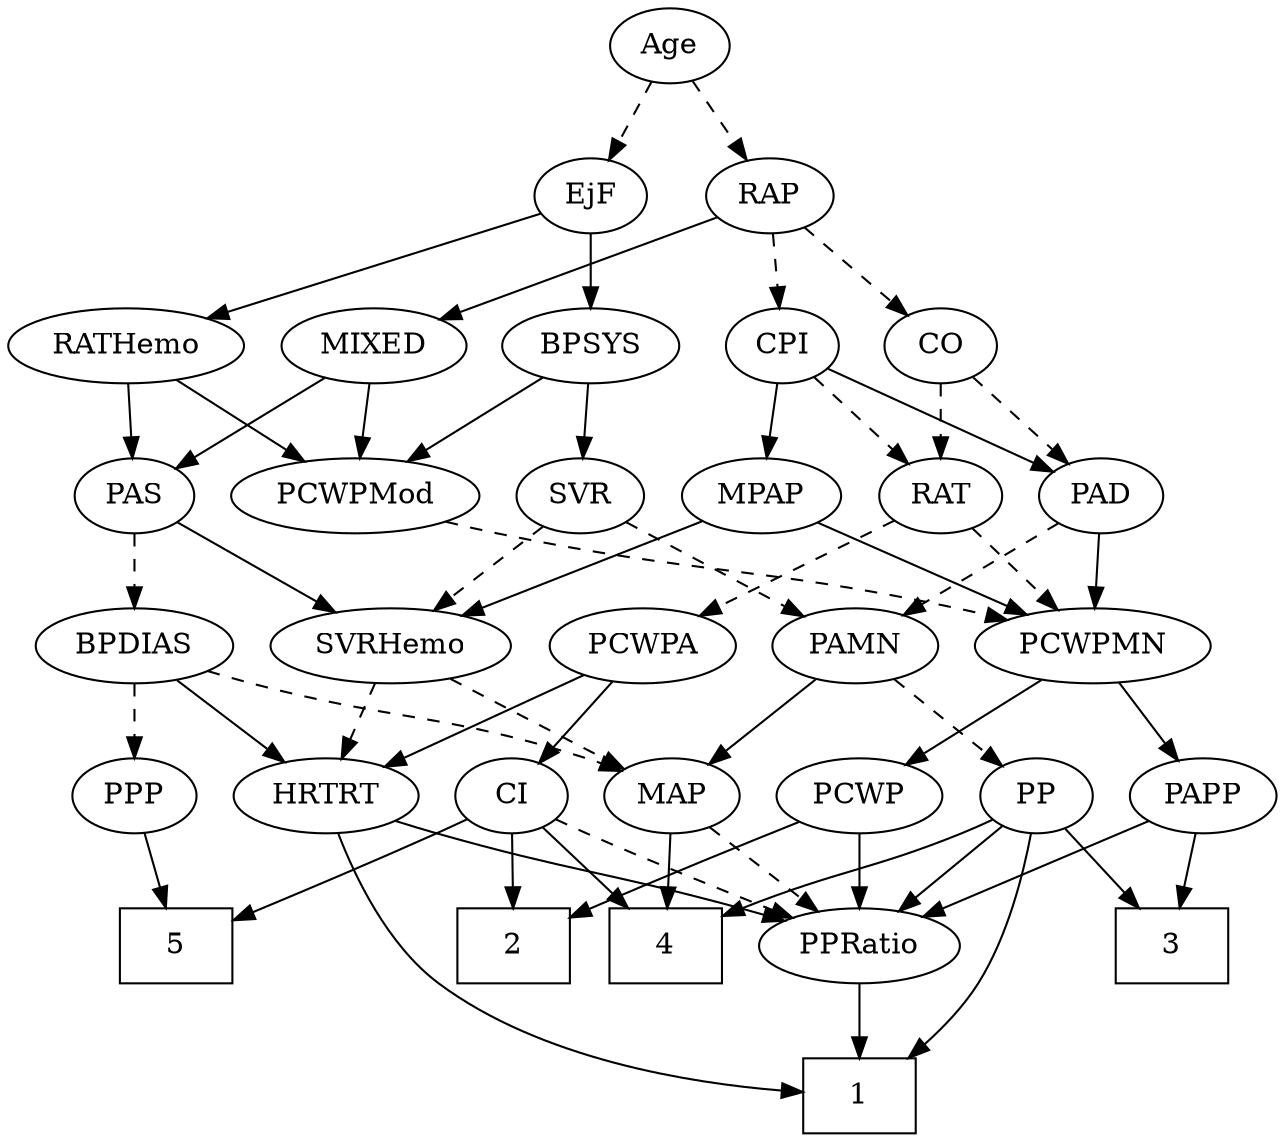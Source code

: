 strict digraph {
	graph [bb="0,0,575.24,540"];
	node [label="\N"];
	1	[height=0.5,
		pos="386.4,18",
		shape=box,
		width=0.75];
	2	[height=0.5,
		pos="227.4,90",
		shape=box,
		width=0.75];
	3	[height=0.5,
		pos="529.4,90",
		shape=box,
		width=0.75];
	4	[height=0.5,
		pos="301.4,90",
		shape=box,
		width=0.75];
	5	[height=0.5,
		pos="72.396,90",
		shape=box,
		width=0.75];
	Age	[height=0.5,
		pos="289.4,522",
		width=0.75];
	EjF	[height=0.5,
		pos="253.4,450",
		width=0.75];
	Age -> EjF	[pos="e,261.7,467.15 281.05,504.76 276.68,496.28 271.25,485.71 266.35,476.2",
		style=dashed];
	RAP	[height=0.5,
		pos="332.4,450",
		width=0.77632];
	Age -> RAP	[pos="e,322.38,467.31 299.15,505.12 304.46,496.47 311.16,485.58 317.14,475.83",
		style=dashed];
	BPSYS	[height=0.5,
		pos="253.4,378",
		width=1.0471];
	EjF -> BPSYS	[pos="e,253.4,396.1 253.4,431.7 253.4,423.98 253.4,414.71 253.4,406.11",
		style=solid];
	RATHemo	[height=0.5,
		pos="49.396,378",
		width=1.3721];
	EjF -> RATHemo	[pos="e,84.066,390.9 229.99,440.97 196.86,429.6 135.64,408.59 93.746,394.22",
		style=solid];
	MIXED	[height=0.5,
		pos="157.4,378",
		width=1.1193];
	RAP -> MIXED	[pos="e,186.57,390.67 309.16,439.7 280.26,428.15 230.53,408.25 195.9,394.4",
		style=solid];
	CO	[height=0.5,
		pos="412.4,378",
		width=0.75];
	RAP -> CO	[pos="e,396.5,392.91 348.58,434.83 360.15,424.71 375.9,410.93 388.86,399.59",
		style=dashed];
	CPI	[height=0.5,
		pos="339.4,378",
		width=0.75];
	RAP -> CPI	[pos="e,337.69,396.1 334.13,431.7 334.9,423.98 335.82,414.71 336.68,406.11",
		style=dashed];
	PAS	[height=0.5,
		pos="56.396,306",
		width=0.75];
	MIXED -> PAS	[pos="e,74.587,319.61 136.47,362.5 120.92,351.72 99.597,336.94 82.864,325.34",
		style=solid];
	PCWPMod	[height=0.5,
		pos="153.4,306",
		width=1.4443];
	MIXED -> PCWPMod	[pos="e,154.37,324.1 156.41,359.7 155.97,351.98 155.44,342.71 154.94,334.11",
		style=solid];
	MPAP	[height=0.5,
		pos="332.4,306",
		width=0.97491];
	PCWPMN	[height=0.5,
		pos="476.4,234",
		width=1.3902];
	MPAP -> PCWPMN	[pos="e,447.76,248.92 357.15,292.97 379.57,282.07 412.92,265.86 438.66,253.34",
		style=solid];
	SVRHemo	[height=0.5,
		pos="166.4,234",
		width=1.3902];
	MPAP -> SVRHemo	[pos="e,197.67,248.19 306.09,293.91 279.53,282.71 238.13,265.25 207.28,252.24",
		style=solid];
	SVR	[height=0.5,
		pos="251.4,306",
		width=0.77632];
	BPSYS -> SVR	[pos="e,251.88,324.1 252.9,359.7 252.68,351.98 252.42,342.71 252.17,334.11",
		style=solid];
	BPSYS -> PCWPMod	[pos="e,175.48,322.46 232.68,362.5 218.58,352.63 199.69,339.41 183.89,328.35",
		style=solid];
	PAD	[height=0.5,
		pos="486.4,306",
		width=0.79437];
	PAMN	[height=0.5,
		pos="372.4,234",
		width=1.011];
	PAD -> PAMN	[pos="e,394.36,248.49 466.54,292.81 448.98,282.02 423.09,266.13 402.9,253.73",
		style=dashed];
	PAD -> PCWPMN	[pos="e,478.86,252.28 483.97,288.05 482.87,280.35 481.54,271.03 480.3,262.36",
		style=solid];
	CO -> PAD	[pos="e,471.19,321.38 427.37,362.83 437.83,352.94 451.99,339.55 463.82,328.36",
		style=dashed];
	RAT	[height=0.5,
		pos="412.4,306",
		width=0.75827];
	CO -> RAT	[pos="e,412.4,324.1 412.4,359.7 412.4,351.98 412.4,342.71 412.4,334.11",
		style=dashed];
	PAS -> SVRHemo	[pos="e,142.87,249.97 75.556,292.81 91.71,282.53 115.17,267.6 134.2,255.49",
		style=solid];
	BPDIAS	[height=0.5,
		pos="56.396,234",
		width=1.1735];
	PAS -> BPDIAS	[pos="e,56.396,252.1 56.396,287.7 56.396,279.98 56.396,270.71 56.396,262.11",
		style=dashed];
	MAP	[height=0.5,
		pos="302.4,162",
		width=0.84854];
	PAMN -> MAP	[pos="e,317.41,178.01 356.86,217.46 347.4,208 335.15,195.75 324.66,185.27",
		style=solid];
	PP	[height=0.5,
		pos="466.4,162",
		width=0.75];
	PAMN -> PP	[pos="e,448.85,176.07 391.87,218.5 406.03,207.95 425.33,193.58 440.74,182.1",
		style=dashed];
	RATHemo -> PAS	[pos="e,54.685,324.1 51.126,359.7 51.897,351.98 52.824,342.71 53.684,334.11",
		style=solid];
	RATHemo -> PCWPMod	[pos="e,130.51,322.4 71.962,361.81 86.58,351.97 105.82,339.02 121.94,328.18",
		style=solid];
	CPI -> MPAP	[pos="e,334.11,324.1 337.67,359.7 336.89,351.98 335.97,342.71 335.11,334.11",
		style=solid];
	CPI -> PAD	[pos="e,464.03,317.65 360.77,366.82 385.52,355.03 426.53,335.51 454.93,321.99",
		style=solid];
	CPI -> RAT	[pos="e,397.39,321.38 354.17,362.83 364.49,352.94 378.45,339.55 390.12,328.36",
		style=dashed];
	PCWPA	[height=0.5,
		pos="276.4,234",
		width=1.1555];
	RAT -> PCWPA	[pos="e,302.25,248.31 391.44,294.22 370.08,283.22 336.55,265.96 311.19,252.91",
		style=dashed];
	RAT -> PCWPMN	[pos="e,461.5,251.29 425.97,290.15 434.27,281.07 445.09,269.24 454.57,258.87",
		style=dashed];
	SVR -> PAMN	[pos="e,349.6,248.19 271.65,293.28 290.49,282.39 318.85,265.98 340.69,253.34",
		style=dashed];
	SVR -> SVRHemo	[pos="e,185.53,250.76 234.6,291.17 222.9,281.54 207.04,268.47 193.56,257.37",
		style=dashed];
	PCWPMod -> PCWPMN	[pos="e,439.41,246.3 191.65,293.73 199.16,291.69 207,289.68 214.4,288 303.74,267.68 328.14,272.71 417.4,252 421.43,251.06 425.59,250.02 \
429.76,248.93",
		style=dashed];
	CI	[height=0.5,
		pos="226.4,162",
		width=0.75];
	PCWPA -> CI	[pos="e,237.47,178.51 264.55,216.41 258.2,207.53 250.28,196.44 243.3,186.67",
		style=solid];
	HRTRT	[height=0.5,
		pos="141.4,162",
		width=1.1013];
	PCWPA -> HRTRT	[pos="e,166.55,176.04 250.69,219.67 229.34,208.6 198.81,192.77 175.44,180.65",
		style=solid];
	PCWP	[height=0.5,
		pos="386.4,162",
		width=0.97491];
	PCWPMN -> PCWP	[pos="e,405.08,177.54 456.42,217.46 443.73,207.59 427.14,194.69 413.29,183.92",
		style=solid];
	PAPP	[height=0.5,
		pos="543.4,162",
		width=0.88464];
	PCWPMN -> PAPP	[pos="e,528.86,178.19 491.94,216.76 500.81,207.5 512.06,195.73 521.79,185.58",
		style=solid];
	SVRHemo -> MAP	[pos="e,279.87,174.6 193.92,218.83 216.16,207.39 247.48,191.27 270.75,179.29",
		style=dashed];
	SVRHemo -> HRTRT	[pos="e,147.57,180.28 160.34,216.05 157.53,208.18 154.12,198.62 150.96,189.79",
		style=dashed];
	BPDIAS -> MAP	[pos="e,278.97,173.76 88.084,221.93 94.446,219.85 101.11,217.77 107.4,216 175.46,196.8 195.15,201.91 262.4,180 264.78,179.22 267.22,178.36 \
269.66,177.45",
		style=dashed];
	PPP	[height=0.5,
		pos="56.396,162",
		width=0.75];
	BPDIAS -> PPP	[pos="e,56.396,180.1 56.396,215.7 56.396,207.98 56.396,198.71 56.396,190.11",
		style=dashed];
	BPDIAS -> HRTRT	[pos="e,123.17,178.01 75.26,217.46 86.975,207.82 102.2,195.28 115.09,184.66",
		style=solid];
	MAP -> 4	[pos="e,301.64,108.1 302.15,143.7 302.04,135.98 301.91,126.71 301.78,118.11",
		style=solid];
	PPRatio	[height=0.5,
		pos="386.4,90",
		width=1.1013];
	MAP -> PPRatio	[pos="e,368.26,106.11 319.39,146.83 331.15,137.04 347,123.83 360.34,112.71",
		style=dashed];
	PP -> 1	[pos="e,405.66,36.116 462.7,144.03 458.15,125.43 449.29,95.146 435.4,72 429.27,61.8 420.95,51.876 412.91,43.427",
		style=solid];
	PP -> 3	[pos="e,514.06,108.04 479.76,146.15 487.76,137.26 498.13,125.74 507.32,115.53",
		style=solid];
	PP -> 4	[pos="e,328.43,104.02 445.19,150.68 440.36,148.41 435.22,146.07 430.4,144 392.37,127.69 379.79,125.69 337.84,108.04",
		style=solid];
	PP -> PPRatio	[pos="e,403.83,106.26 450.59,147.17 439.43,137.4 424.24,124.11 411.44,112.91",
		style=solid];
	PPP -> 5	[pos="e,68.447,108.28 60.269,144.05 62.05,136.26 64.208,126.82 66.206,118.08",
		style=solid];
	PPRatio -> 1	[pos="e,386.4,36.104 386.4,71.697 386.4,63.983 386.4,54.712 386.4,46.112",
		style=solid];
	PCWP -> 2	[pos="e,254.78,103.28 360.41,149.69 335.89,139 298.11,122.48 265.4,108 264.97,107.81 264.53,107.62 264.1,107.43",
		style=solid];
	PCWP -> PPRatio	[pos="e,386.4,108.1 386.4,143.7 386.4,135.98 386.4,126.71 386.4,118.11",
		style=solid];
	CI -> 2	[pos="e,227.15,108.1 226.64,143.7 226.75,135.98 226.89,126.71 227.01,118.11",
		style=solid];
	CI -> 4	[pos="e,283.06,108.11 241.57,146.83 251.31,137.75 264.21,125.71 275.53,115.14",
		style=solid];
	CI -> 5	[pos="e,99.646,103.06 205.11,150.86 200.28,148.59 195.17,146.2 190.4,144 163.15,131.45 132.2,117.56 108.84,107.15",
		style=solid];
	CI -> PPRatio	[pos="e,358.19,102.7 247.66,150.8 252.49,148.53 257.6,146.15 262.4,144 291.24,131.03 324.16,116.99 348.83,106.63",
		style=dashed];
	PAPP -> 3	[pos="e,532.85,108.28 540.01,144.05 538.46,136.35 536.6,127.03 534.87,118.36",
		style=solid];
	PAPP -> PPRatio	[pos="e,413.78,103.21 519.21,150.22 493.52,138.76 452.6,120.52 422.97,107.31",
		style=solid];
	HRTRT -> 1	[pos="e,359.22,19.907 146.49,143.89 153.38,123.69 167.63,90.524 191.4,72 237.69,35.91 306.77,24.356 349.07,20.681",
		style=solid];
	HRTRT -> PPRatio	[pos="e,356.48,101.88 171.31,150.12 177.58,147.98 184.18,145.84 190.4,144 254.91,124.96 272.88,127.04 337.4,108 340.5,107.08 343.71,106.09 \
346.92,105.05",
		style=solid];
}
